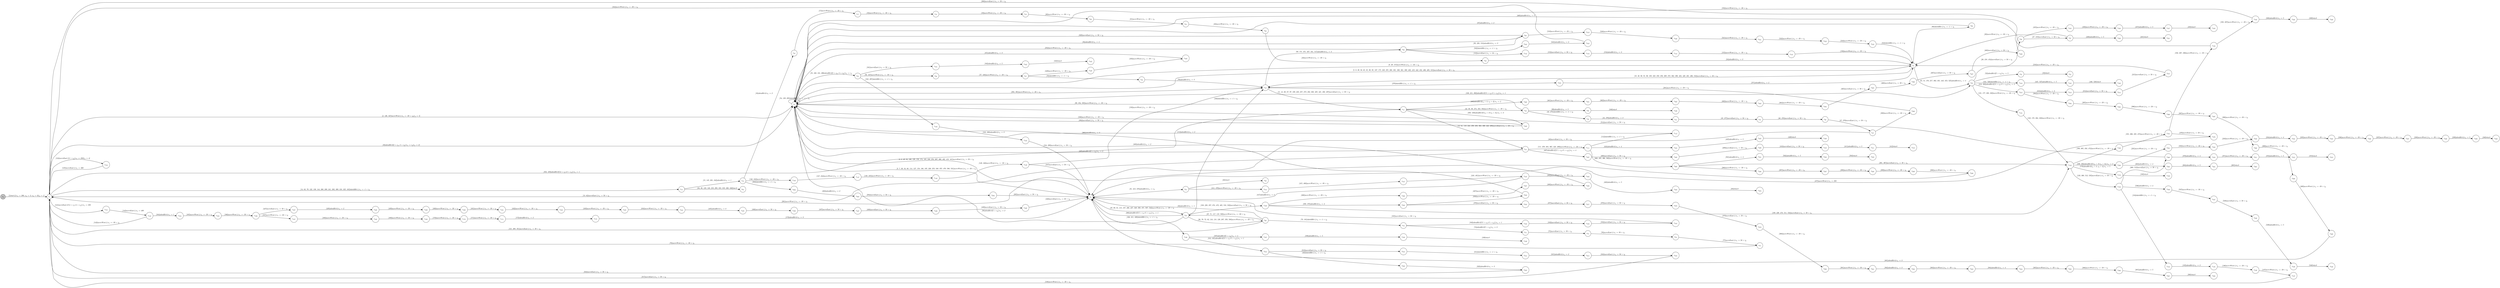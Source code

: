 digraph EFSM{
  graph [rankdir="LR", fontname="Latin Modern Math"];
  node [color="black", fillcolor="white", shape="circle", style="filled", fontname="Latin Modern Math"];
  edge [fontname="Latin Modern Math"];

  s0[fillcolor="gray", label=<s<sub>0</sub>>];
  s1[label=<s<sub>1</sub>>];
  s2[label=<s<sub>2</sub>>];
  s3[label=<s<sub>3</sub>>];
  s5[label=<s<sub>5</sub>>];
  s10[label=<s<sub>10</sub>>];
  s11[label=<s<sub>11</sub>>];
  s12[label=<s<sub>12</sub>>];
  s14[label=<s<sub>14</sub>>];
  s15[label=<s<sub>15</sub>>];
  s16[label=<s<sub>16</sub>>];
  s17[label=<s<sub>17</sub>>];
  s18[label=<s<sub>18</sub>>];
  s19[label=<s<sub>19</sub>>];
  s20[label=<s<sub>20</sub>>];
  s21[label=<s<sub>21</sub>>];
  s22[label=<s<sub>22</sub>>];
  s23[label=<s<sub>23</sub>>];
  s25[label=<s<sub>25</sub>>];
  s26[label=<s<sub>26</sub>>];
  s27[label=<s<sub>27</sub>>];
  s31[label=<s<sub>31</sub>>];
  s32[label=<s<sub>32</sub>>];
  s35[label=<s<sub>35</sub>>];
  s36[label=<s<sub>36</sub>>];
  s42[label=<s<sub>42</sub>>];
  s43[label=<s<sub>43</sub>>];
  s44[label=<s<sub>44</sub>>];
  s45[label=<s<sub>45</sub>>];
  s46[label=<s<sub>46</sub>>];
  s47[label=<s<sub>47</sub>>];
  s52[label=<s<sub>52</sub>>];
  s53[label=<s<sub>53</sub>>];
  s55[label=<s<sub>55</sub>>];
  s56[label=<s<sub>56</sub>>];
  s57[label=<s<sub>57</sub>>];
  s58[label=<s<sub>58</sub>>];
  s64[label=<s<sub>64</sub>>];
  s66[label=<s<sub>66</sub>>];
  s73[label=<s<sub>73</sub>>];
  s74[label=<s<sub>74</sub>>];
  s75[label=<s<sub>75</sub>>];
  s76[label=<s<sub>76</sub>>];
  s77[label=<s<sub>77</sub>>];
  s92[label=<s<sub>92</sub>>];
  s93[label=<s<sub>93</sub>>];
  s99[label=<s<sub>99</sub>>];
  s100[label=<s<sub>100</sub>>];
  s102[label=<s<sub>102</sub>>];
  s103[label=<s<sub>103</sub>>];
  s104[label=<s<sub>104</sub>>];
  s111[label=<s<sub>111</sub>>];
  s112[label=<s<sub>112</sub>>];
  s124[label=<s<sub>124</sub>>];
  s131[label=<s<sub>131</sub>>];
  s132[label=<s<sub>132</sub>>];
  s133[label=<s<sub>133</sub>>];
  s134[label=<s<sub>134</sub>>];
  s135[label=<s<sub>135</sub>>];
  s136[label=<s<sub>136</sub>>];
  s137[label=<s<sub>137</sub>>];
  s141[label=<s<sub>141</sub>>];
  s142[label=<s<sub>142</sub>>];
  s146[label=<s<sub>146</sub>>];
  s147[label=<s<sub>147</sub>>];
  s148[label=<s<sub>148</sub>>];
  s149[label=<s<sub>149</sub>>];
  s152[label=<s<sub>152</sub>>];
  s153[label=<s<sub>153</sub>>];
  s154[label=<s<sub>154</sub>>];
  s155[label=<s<sub>155</sub>>];
  s161[label=<s<sub>161</sub>>];
  s162[label=<s<sub>162</sub>>];
  s163[label=<s<sub>163</sub>>];
  s164[label=<s<sub>164</sub>>];
  s165[label=<s<sub>165</sub>>];
  s166[label=<s<sub>166</sub>>];
  s167[label=<s<sub>167</sub>>];
  s168[label=<s<sub>168</sub>>];
  s169[label=<s<sub>169</sub>>];
  s170[label=<s<sub>170</sub>>];
  s171[label=<s<sub>171</sub>>];
  s172[label=<s<sub>172</sub>>];
  s179[label=<s<sub>179</sub>>];
  s180[label=<s<sub>180</sub>>];
  s182[label=<s<sub>182</sub>>];
  s183[label=<s<sub>183</sub>>];
  s188[label=<s<sub>188</sub>>];
  s190[label=<s<sub>190</sub>>];
  s191[label=<s<sub>191</sub>>];
  s192[label=<s<sub>192</sub>>];
  s193[label=<s<sub>193</sub>>];
  s196[label=<s<sub>196</sub>>];
  s197[label=<s<sub>197</sub>>];
  s198[label=<s<sub>198</sub>>];
  s199[label=<s<sub>199</sub>>];
  s202[label=<s<sub>202</sub>>];
  s203[label=<s<sub>203</sub>>];
  s204[label=<s<sub>204</sub>>];
  s212[label=<s<sub>212</sub>>];
  s213[label=<s<sub>213</sub>>];
  s214[label=<s<sub>214</sub>>];
  s215[label=<s<sub>215</sub>>];
  s220[label=<s<sub>220</sub>>];
  s221[label=<s<sub>221</sub>>];
  s230[label=<s<sub>230</sub>>];
  s231[label=<s<sub>231</sub>>];
  s232[label=<s<sub>232</sub>>];
  s233[label=<s<sub>233</sub>>];
  s234[label=<s<sub>234</sub>>];
  s235[label=<s<sub>235</sub>>];
  s236[label=<s<sub>236</sub>>];
  s237[label=<s<sub>237</sub>>];
  s238[label=<s<sub>238</sub>>];
  s239[label=<s<sub>239</sub>>];
  s240[label=<s<sub>240</sub>>];
  s260[label=<s<sub>260</sub>>];
  s263[label=<s<sub>263</sub>>];
  s264[label=<s<sub>264</sub>>];
  s265[label=<s<sub>265</sub>>];
  s270[label=<s<sub>270</sub>>];
  s280[label=<s<sub>280</sub>>];
  s286[label=<s<sub>286</sub>>];
  s287[label=<s<sub>287</sub>>];
  s288[label=<s<sub>288</sub>>];
  s289[label=<s<sub>289</sub>>];
  s290[label=<s<sub>290</sub>>];
  s312[label=<s<sub>312</sub>>];
  s313[label=<s<sub>313</sub>>];
  s314[label=<s<sub>314</sub>>];
  s315[label=<s<sub>315</sub>>];
  s316[label=<s<sub>316</sub>>];
  s322[label=<s<sub>322</sub>>];
  s323[label=<s<sub>323</sub>>];
  s338[label=<s<sub>338</sub>>];
  s339[label=<s<sub>339</sub>>];
  s342[label=<s<sub>342</sub>>];
  s343[label=<s<sub>343</sub>>];
  s358[label=<s<sub>358</sub>>];
  s359[label=<s<sub>359</sub>>];
  s369[label=<s<sub>369</sub>>];
  s370[label=<s<sub>370</sub>>];
  s371[label=<s<sub>371</sub>>];
  s372[label=<s<sub>372</sub>>];
  s373[label=<s<sub>373</sub>>];
  s376[label=<s<sub>376</sub>>];
  s377[label=<s<sub>377</sub>>];
  s378[label=<s<sub>378</sub>>];
  s379[label=<s<sub>379</sub>>];
  s380[label=<s<sub>380</sub>>];
  s381[label=<s<sub>381</sub>>];
  s382[label=<s<sub>382</sub>>];
  s383[label=<s<sub>383</sub>>];
  s384[label=<s<sub>384</sub>>];
  s385[label=<s<sub>385</sub>>];
  s386[label=<s<sub>386</sub>>];
  s387[label=<s<sub>387</sub>>];
  s388[label=<s<sub>388</sub>>];
  s394[label=<s<sub>394</sub>>];
  s395[label=<s<sub>395</sub>>];
  s396[label=<s<sub>396</sub>>];
  s397[label=<s<sub>397</sub>>];
  s398[label=<s<sub>398</sub>>];
  s399[label=<s<sub>399</sub>>];
  s400[label=<s<sub>400</sub>>];
  s407[label=<s<sub>407</sub>>];
  s408[label=<s<sub>408</sub>>];
  s409[label=<s<sub>409</sub>>];
  s410[label=<s<sub>410</sub>>];
  s411[label=<s<sub>411</sub>>];
  s412[label=<s<sub>412</sub>>];
  s414[label=<s<sub>414</sub>>];
  s415[label=<s<sub>415</sub>>];
  s416[label=<s<sub>416</sub>>];
  s424[label=<s<sub>424</sub>>];
  s425[label=<s<sub>425</sub>>];
  s426[label=<s<sub>426</sub>>];
  s427[label=<s<sub>427</sub>>];
  s428[label=<s<sub>428</sub>>];
  s429[label=<s<sub>429</sub>>];
  s430[label=<s<sub>430</sub>>];
  s431[label=<s<sub>431</sub>>];
  s432[label=<s<sub>432</sub>>];
  s433[label=<s<sub>433</sub>>];
  s434[label=<s<sub>434</sub>>];
  s435[label=<s<sub>435</sub>>];
  s436[label=<s<sub>436</sub>>];
  s437[label=<s<sub>437</sub>>];
  s438[label=<s<sub>438</sub>>];
  s439[label=<s<sub>439</sub>>];
  s444[label=<s<sub>444</sub>>];
  s445[label=<s<sub>445</sub>>];
  s446[label=<s<sub>446</sub>>];
  s449[label=<s<sub>449</sub>>];
  s450[label=<s<sub>450</sub>>];
  s455[label=<s<sub>455</sub>>];
  s456[label=<s<sub>456</sub>>];
  s457[label=<s<sub>457</sub>>];
  s458[label=<s<sub>458</sub>>];
  s460[label=<s<sub>460</sub>>];
  s461[label=<s<sub>461</sub>>];
  s462[label=<s<sub>462</sub>>];
  s463[label=<s<sub>463</sub>>];
  s464[label=<s<sub>464</sub>>];
  s465[label=<s<sub>465</sub>>];
  s466[label=<s<sub>466</sub>>];
  s467[label=<s<sub>467</sub>>];
  s468[label=<s<sub>468</sub>>];
  s476[label=<s<sub>476</sub>>];
  s482[label=<s<sub>482</sub>>];
  s483[label=<s<sub>483</sub>>];
  s484[label=<s<sub>484</sub>>];
  s486[label=<s<sub>486</sub>>];
  s487[label=<s<sub>487</sub>>];
  s488[label=<s<sub>488</sub>>];
  s493[label=<s<sub>493</sub>>];
  s501[label=<s<sub>501</sub>>];
  s502[label=<s<sub>502</sub>>];
  s503[label=<s<sub>503</sub>>];
  s519[label=<s<sub>519</sub>>];
  s520[label=<s<sub>520</sub>>];
  s521[label=<s<sub>521</sub>>];
  s522[label=<s<sub>522</sub>>];
  s523[label=<s<sub>523</sub>>];
  s536[label=<s<sub>536</sub>>];
  s537[label=<s<sub>537</sub>>];
  s538[label=<s<sub>538</sub>>];
  s539[label=<s<sub>539</sub>>];
  s540[label=<s<sub>540</sub>>];

  s0->s1[label=<<i> [1]start:2/o<sub>1</sub> := 200, o<sub>2</sub> := 3, o<sub>3</sub> := 0&#91;r<sub>2</sub> := 1&#93;</i>>];
  s12->s1[label=<<i> [13, 62]moveEast:1/o<sub>1</sub> := 50 + i<sub>0</sub></i>>];
  s14->s15[label=<<i> [15, 145, 201, 242]alienHit:0/o<sub>1</sub> := 1</i>>];
  s15->s16[label=<<i> [16]alienHit:0/o<sub>1</sub> := 2</i>>];
  s16->s17[label=<<i> [17]moveWest:1/o<sub>1</sub> := -50 + i<sub>0</sub></i>>];
  s17->s18[label=<<i> [18]moveWest:1/o<sub>1</sub> := -50 + i<sub>0</sub></i>>];
  s18->s19[label=<<i> [19]moveWest:1/o<sub>1</sub> := -50 + i<sub>0</sub></i>>];
  s19->s20[label=<<i> [20]moveWest:1/o<sub>1</sub> := -50 + i<sub>0</sub></i>>];
  s20->s21[label=<<i> [21]moveWest:1/o<sub>1</sub> := -50 + i<sub>0</sub></i>>];
  s21->s22[label=<<i> [22]moveWest:1/o<sub>1</sub> := -50 + i<sub>0</sub></i>>];
  s22->s23[label=<<i> [23]moveWest:1/o<sub>1</sub> := -50 + i<sub>0</sub></i>>];
  s23->s5[label=<<i> [24]alienHit:0/o<sub>1</sub> := 3</i>>];
  s26->s27[label=<<i> [27, 219]moveEast:1/o<sub>1</sub> := 50 + i<sub>0</sub></i>>];
  s27->s5[label=<<i> [28]moveWest:1/o<sub>1</sub> := -50 + i<sub>0</sub></i>>];
  s5->s2[label=<<i> [6, 29, 157]moveWest:1/o<sub>1</sub> := -50 + i<sub>0</sub></i>>];
  s31->s32[label=<<i> [32]win:0</i>>];
  s1->s2[label=<<i> [33]alienHit:0&#91;2 &gt; r<sub>2</sub>, 2 &gt; r<sub>2</sub>&#93;/o<sub>1</sub> := r<sub>2</sub>&#91;r<sub>2</sub> := 2&#93;</i>>];
  s35->s2[label=<<i> [38]alienHit:0&#91;5 &gt; r<sub>2</sub>&#93;/o<sub>1</sub> := 2</i>>];
  s42->s43[label=<<i> [43, 275]shieldHit:1/o<sub>1</sub> := -1 + i<sub>0</sub></i>>];
  s43->s44[label=<<i> [44, 276]alienHit:0/o<sub>1</sub> := 3</i>>];
  s44->s45[label=<<i> [45, 277]moveEast:1/o<sub>1</sub> := 50 + i<sub>0</sub></i>>];
  s45->s46[label=<<i> [46, 278]moveEast:1/o<sub>1</sub> := 50 + i<sub>0</sub></i>>];
  s46->s47[label=<<i> [47, 279]moveEast:1/o<sub>1</sub> := 50 + i<sub>0</sub></i>>];
  s47->s3[label=<<i> [48]moveEast:1/o<sub>1</sub> := 50 + i<sub>0</sub></i>>];
  s25->s52[label=<<i> [52]alienHit:0&#91;5 &gt; r<sub>2</sub>&#93;/o<sub>1</sub> := 5</i>>];
  s52->s53[label=<<i> [53]win:0</i>>];
  s55->s56[label=<<i> [56, 447]moveWest:1/o<sub>1</sub> := -50 + i<sub>0</sub></i>>];
  s56->s57[label=<<i> [57, 448]moveWest:1/o<sub>1</sub> := -50 + i<sub>0</sub></i>>];
  s57->s58[label=<<i> [58]shieldHit:1/o<sub>1</sub> := -1 + i<sub>0</sub></i>>];
  s58->s10[label=<<i> [59]alienHit:0/o<sub>1</sub> := 3</i>>];
  s10->s11[label=<<i> [11, 41, 60, 87, 97, 109, 223, 257, 273, 282, 363, 405, 421, 492, 497]moveEast:1/o<sub>1</sub> := 50 + i<sub>0</sub></i>>];
  s11->s12[label=<<i> [12, 61, 110, 224, 258, 283, 364, 406, 422, 498]moveEast:1/o<sub>1</sub> := 50 + i<sub>0</sub></i>>];
  s5->s66[label=<<i> [66]shieldHit:1/o<sub>1</sub> := -1 + i<sub>0</sub></i>>];
  s66->s2[label=<<i> [67]alienHit:0/o<sub>1</sub> := 2</i>>];
  s36->s73[label=<<i> [73, 101]shieldHit:1/o<sub>1</sub> := -1 + i<sub>0</sub></i>>];
  s73->s74[label=<<i> [74]alienHit:0&#91;5 &gt; r<sub>2</sub>&#93;/o<sub>1</sub> := 3</i>>];
  s74->s75[label=<<i> [75]moveEast:1/o<sub>1</sub> := 50 + i<sub>0</sub></i>>];
  s75->s76[label=<<i> [76]moveEast:1/o<sub>1</sub> := 50 + i<sub>0</sub></i>>];
  s76->s77[label=<<i> [77]moveEast:1/o<sub>1</sub> := 50 + i<sub>0</sub></i>>];
  s77->s1[label=<<i> [78]moveWest:1/o<sub>1</sub> := -50 + i<sub>0</sub></i>>];
  s36->s3[label=<<i> [83]alienHit:0/o<sub>1</sub> := 1</i>>];
  s93->s2[label=<<i> [94]alienHit:0/o<sub>1</sub> := 4</i>>];
  s42->s99[label=<<i> [99]alienHit:0/o<sub>1</sub> := 5</i>>];
  s99->s100[label=<<i> [100]win:0</i>>];
  s73->s102[label=<<i> [102]alienHit:0&#91;!(5 &gt; r<sub>2</sub>&or;5 &gt; r<sub>2</sub>)&#93;/o<sub>1</sub> := 1</i>>];
  s102->s103[label=<<i> [103]moveEast:1/o<sub>1</sub> := 50 + i<sub>0</sub></i>>];
  s103->s104[label=<<i> [104]moveEast:1/o<sub>1</sub> := 50 + i<sub>0</sub></i>>];
  s104->s3[label=<<i> [105]moveEast:1/o<sub>1</sub> := 50 + i<sub>0</sub></i>>];
  s111->s112[label=<<i> [112]shieldHit:1/o<sub>1</sub> := -1 + i<sub>0</sub></i>>];
  s112->s2[label=<<i> [113]alienHit:0/o<sub>1</sub> := 2</i>>];
  s36->s35[label=<<i> [37, 71, 117, 119, 509]moveWest:1/o<sub>1</sub> := -50 + i<sub>0</sub></i>>];
  s35->s36[label=<<i> [36, 70, 72, 82, 116, 118, 120, 207, 350, 508]moveWest:1/o<sub>1</sub> := -50 + i<sub>0</sub></i>>];
  s1->s124[label=<<i> [124]moveEast:1&#91;4 &gt; r<sub>2</sub>&#93;/o<sub>1</sub> := 250&#91;r<sub>2</sub> := 4&#93;</i>>];
  s124->s1[label=<<i> [125]moveEast:1/o<sub>1</sub> := 300</i>>];
  s1->s2[label=<<i> [2, 126, 347]moveWest:1/o<sub>1</sub> := -50 + i<sub>0</sub>&#91;r<sub>2</sub> := 5&#93;</i>>];
  s2->s25[label=<<i> [130, 211, 392]alienHit:0&#91;!(5 &gt; r<sub>2</sub>&or;5 &gt; r<sub>2</sub>)&#93;/o<sub>1</sub> := 1</i>>];
  s133->s134[label=<<i> [134]shieldHit:1/o<sub>1</sub> := -1 + i<sub>0</sub></i>>];
  s134->s135[label=<<i> [135]alienHit:0/o<sub>1</sub> := 2</i>>];
  s135->s136[label=<<i> [136]moveWest:1/o<sub>1</sub> := -50 + i<sub>0</sub></i>>];
  s136->s137[label=<<i> [137]moveWest:1/o<sub>1</sub> := -50 + i<sub>0</sub></i>>];
  s137->s1[label=<<i> [138]moveWest:1/o<sub>1</sub> := -50 + i<sub>0</sub></i>>];
  s1->s141[label=<<i> [141]moveEast:1&#91;!(4 &gt; r<sub>2</sub>&or;4 &gt; r<sub>2</sub>)&#93;/o<sub>1</sub> := 350</i>>];
  s141->s142[label=<<i> [142]moveEast:1/o<sub>1</sub> := 400</i>>];
  s142->s1[label=<<i> [143]moveWest:1/o<sub>1</sub> := -50 + i<sub>0</sub></i>>];
  s15->s146[label=<<i> [146, 243]moveWest:1/o<sub>1</sub> := -50 + i<sub>0</sub></i>>];
  s146->s147[label=<<i> [147, 244]moveWest:1/o<sub>1</sub> := -50 + i<sub>0</sub></i>>];
  s147->s148[label=<<i> [148, 245]moveWest:1/o<sub>1</sub> := -50 + i<sub>0</sub></i>>];
  s148->s149[label=<<i> [149, 246]moveWest:1/o<sub>1</sub> := -50 + i<sub>0</sub></i>>];
  s149->s10[label=<<i> [150]moveWest:1/o<sub>1</sub> := -50 + i<sub>0</sub></i>>];
  s10->s92[label=<<i> [92, 151, 251, 327, 341, 517]alienHit:0/o<sub>1</sub> := 2</i>>];
  s92->s152[label=<<i> [152]moveEast:1/o<sub>1</sub> := 50 + i<sub>0</sub></i>>];
  s152->s153[label=<<i> [153]moveEast:1/o<sub>1</sub> := 50 + i<sub>0</sub></i>>];
  s153->s154[label=<<i> [154]alienHit:0/o<sub>1</sub> := 3</i>>];
  s154->s155[label=<<i> [155]moveWest:1/o<sub>1</sub> := -50 + i<sub>0</sub></i>>];
  s155->s5[label=<<i> [156]moveWest:1/o<sub>1</sub> := -50 + i<sub>0</sub></i>>];
  s2->s55[label=<<i> [55, 160, 181, 296]alienHit:0&#91;5 &gt; r<sub>2</sub>, 5 &gt; r<sub>2</sub>&#93;/o<sub>1</sub> := r<sub>2</sub></i>>];
  s55->s161[label=<<i> [161]moveEast:1/o<sub>1</sub> := 50 + i<sub>0</sub></i>>];
  s161->s162[label=<<i> [162]alienHit:0/o<sub>1</sub> := 5</i>>];
  s162->s163[label=<<i> [163]win:0</i>>];
  s142->s164[label=<<i> [164]alienHit:0/o<sub>1</sub> := 1</i>>];
  s164->s165[label=<<i> [165]moveWest:1/o<sub>1</sub> := -50 + i<sub>0</sub></i>>];
  s165->s166[label=<<i> [166]moveWest:1/o<sub>1</sub> := -50 + i<sub>0</sub></i>>];
  s166->s167[label=<<i> [167]moveWest:1/o<sub>1</sub> := -50 + i<sub>0</sub></i>>];
  s167->s168[label=<<i> [168]moveWest:1/o<sub>1</sub> := -50 + i<sub>0</sub></i>>];
  s168->s169[label=<<i> [169]moveWest:1/o<sub>1</sub> := -50 + i<sub>0</sub></i>>];
  s169->s170[label=<<i> [170]moveWest:1/o<sub>1</sub> := -50 + i<sub>0</sub></i>>];
  s170->s171[label=<<i> [171]moveWest:1/o<sub>1</sub> := -50 + i<sub>0</sub></i>>];
  s171->s172[label=<<i> [172]alienHit:0/o<sub>1</sub> := 2</i>>];
  s172->s3[label=<<i> [173]alienHit:0/o<sub>1</sub> := 3</i>>];
  s132->s179[label=<<i> [179]alienHit:0&#91;r<sub>2</sub> &gt; 3, r<sub>2</sub> &gt; 3&#93;/o<sub>1</sub> := 5</i>>];
  s179->s180[label=<<i> [180]win:0</i>>];
  s55->s182[label=<<i> [182, 297]shieldHit:1/o<sub>1</sub> := -1 + i<sub>0</sub></i>>];
  s182->s183[label=<<i> [183, 298]alienHit:0/o<sub>1</sub> := 3</i>>];
  s183->s3[label=<<i> [184, 299]moveEast:1/o<sub>1</sub> := 50 + i<sub>0</sub></i>>];
  s192->s193[label=<<i> [193, 337]moveWest:1/o<sub>1</sub> := -50 + i<sub>0</sub></i>>];
  s193->s2[label=<<i> [194]moveWest:1/o<sub>1</sub> := -50 + i<sub>0</sub></i>>];
  s3->s196[label=<<i> [196, 311, 320]shieldHit:1/o<sub>1</sub> := -1 + i<sub>0</sub></i>>];
  s196->s197[label=<<i> [197]alienHit:0&#91;5 &gt; r<sub>2</sub>&#93;/o<sub>1</sub> := 4</i>>];
  s197->s198[label=<<i> [198]alienHit:0/o<sub>1</sub> := 5</i>>];
  s198->s199[label=<<i> [199]win:0</i>>];
  s15->s202[label=<<i> [202]shieldHit:1/o<sub>1</sub> := -1 + i<sub>0</sub></i>>];
  s202->s203[label=<<i> [203]alienHit:0/o<sub>1</sub> := 2</i>>];
  s203->s204[label=<<i> [204]moveEast:1/o<sub>1</sub> := 50 + i<sub>0</sub></i>>];
  s204->s3[label=<<i> [205]moveEast:1/o<sub>1</sub> := 50 + i<sub>0</sub></i>>];
  s25->s212[label=<<i> [212, 393]alienHit:0&#91;!(5 &gt; r<sub>2</sub>&or;5 &gt; r<sub>2</sub>)&#93;/o<sub>1</sub> := 2</i>>];
  s212->s213[label=<<i> [213]alienHit:0/o<sub>1</sub> := 3</i>>];
  s213->s214[label=<<i> [214]moveEast:1/o<sub>1</sub> := 50 + i<sub>0</sub></i>>];
  s214->s215[label=<<i> [215]moveEast:1/o<sub>1</sub> := 50 + i<sub>0</sub></i>>];
  s215->s5[label=<<i> [216]moveWest:1/o<sub>1</sub> := -50 + i<sub>0</sub></i>>];
  s5->s25[label=<<i> [25, 51, 176, 217, 302, 331, 443, 453, 525]alienHit:0/o<sub>1</sub> := 4</i>>];
  s27->s220[label=<<i> [220]alienHit:0/o<sub>1</sub> := 5</i>>];
  s220->s221[label=<<i> [221]win:0</i>>];
  s12->s2[label=<<i> [225]alienHit:0&#91;5 &gt; r<sub>2</sub>&#93;/o<sub>1</sub> := 2</i>>];
  s132->s230[label=<<i> [230, 262]alienHit:0&#91;!(r<sub>2</sub> &gt; 3&or;r<sub>2</sub> &gt; 3)&#93;/o<sub>1</sub> := 3</i>>];
  s230->s231[label=<<i> [231]moveWest:1/o<sub>1</sub> := -50 + i<sub>0</sub></i>>];
  s231->s232[label=<<i> [232]moveWest:1/o<sub>1</sub> := -50 + i<sub>0</sub></i>>];
  s232->s233[label=<<i> [233]moveWest:1/o<sub>1</sub> := -50 + i<sub>0</sub></i>>];
  s233->s234[label=<<i> [234]alienHit:0/o<sub>1</sub> := 4</i>>];
  s234->s235[label=<<i> [235]moveWest:1/o<sub>1</sub> := -50 + i<sub>0</sub></i>>];
  s235->s236[label=<<i> [236]moveWest:1/o<sub>1</sub> := -50 + i<sub>0</sub></i>>];
  s236->s237[label=<<i> [237]moveWest:1/o<sub>1</sub> := -50 + i<sub>0</sub></i>>];
  s237->s238[label=<<i> [238]moveWest:1/o<sub>1</sub> := -50 + i<sub>0</sub></i>>];
  s238->s239[label=<<i> [239]alienHit:0/o<sub>1</sub> := 5</i>>];
  s239->s240[label=<<i> [240]win:0</i>>];
  s149->s3[label=<<i> [247]moveEast:1/o<sub>1</sub> := 50 + i<sub>0</sub></i>>];
  s92->s2[label=<<i> [252]moveWest:1/o<sub>1</sub> := -50 + i<sub>0</sub></i>>];
  s260->s132[label=<<i> [261, 367]moveEast:1/o<sub>1</sub> := 50 + i<sub>0</sub></i>>];
  s230->s263[label=<<i> [263]alienHit:0/o<sub>1</sub> := 4</i>>];
  s263->s264[label=<<i> [264]alienHit:0/o<sub>1</sub> := 5</i>>];
  s264->s265[label=<<i> [265]win:0</i>>];
  s35->s3[label=<<i> [266]alienHit:0&#91;!(5 &gt; r<sub>2</sub>&or;5 &gt; r<sub>2</sub>)&#93;/o<sub>1</sub> := 1</i>>];
  s10->s270[label=<<i> [270]shieldHit:1/o<sub>1</sub> := -1 + i<sub>0</sub></i>>];
  s270->s5[label=<<i> [271]alienHit:0/o<sub>1</sub> := 2</i>>];
  s47->s280[label=<<i> [280]moveWest:1/o<sub>1</sub> := -50 + i<sub>0</sub></i>>];
  s280->s10[label=<<i> [281]moveWest:1/o<sub>1</sub> := -50 + i<sub>0</sub></i>>];
  s260->s286[label=<<i> [286]moveWest:1/o<sub>1</sub> := -50 + i<sub>0</sub></i>>];
  s286->s287[label=<<i> [287]moveWest:1/o<sub>1</sub> := -50 + i<sub>0</sub></i>>];
  s287->s288[label=<<i> [288]moveWest:1/o<sub>1</sub> := -50 + i<sub>0</sub></i>>];
  s288->s289[label=<<i> [289]moveWest:1/o<sub>1</sub> := -50 + i<sub>0</sub></i>>];
  s289->s290[label=<<i> [290]moveWest:1/o<sub>1</sub> := -50 + i<sub>0</sub></i>>];
  s290->s1[label=<<i> [291]moveWest:1/o<sub>1</sub> := -50 + i<sub>0</sub></i>>];
  s10->s2[label=<<i> [294, 391]moveWest:1/o<sub>1</sub> := -50 + i<sub>0</sub></i>>];
  s2->s2[label=<<i> [54, 129, 295]shieldHit:1/o<sub>1</sub> := -1 + i<sub>0</sub></i>>];
  s25->s131[label=<<i> [131, 177, 303, 332]moveWest:1/o<sub>1</sub> := -50 + i<sub>0</sub></i>>];
  s131->s132[label=<<i> [132, 178, 304, 333]moveWest:1/o<sub>1</sub> := -50 + i<sub>0</sub></i>>];
  s191->s192[label=<<i> [192, 307, 336]moveWest:1/o<sub>1</sub> := -50 + i<sub>0</sub></i>>];
  s192->s1[label=<<i> [308]moveEast:1/o<sub>1</sub> := 50 + i<sub>0</sub></i>>];
  s196->s312[label=<<i> [312, 321]alienHit:0&#91;!(5 &gt; r<sub>2</sub>&or;5 &gt; r<sub>2</sub>)&#93;/o<sub>1</sub> := 1</i>>];
  s312->s313[label=<<i> [313]moveEast:1/o<sub>1</sub> := 50 + i<sub>0</sub></i>>];
  s313->s314[label=<<i> [314]shieldHit:1/o<sub>1</sub> := -1 + i<sub>0</sub></i>>];
  s314->s315[label=<<i> [315]alienHit:0/o<sub>1</sub> := 2</i>>];
  s315->s316[label=<<i> [316]moveEast:1/o<sub>1</sub> := 50 + i<sub>0</sub></i>>];
  s316->s1[label=<<i> [317]moveEast:1/o<sub>1</sub> := 50 + i<sub>0</sub></i>>];
  s312->s322[label=<<i> [322]shieldHit:1/o<sub>1</sub> := -1 + i<sub>0</sub></i>>];
  s322->s323[label=<<i> [323]alienHit:0/o<sub>1</sub> := 2</i>>];
  s323->s1[label=<<i> [324]moveEast:1/o<sub>1</sub> := 50 + i<sub>0</sub></i>>];
  s1->s14[label=<<i> [14, 63, 79, 122, 139, 144, 200, 209, 241, 292, 309, 318, 325, 345]shieldHit:1/o<sub>1</sub> := -1 + i<sub>0</sub></i>>];
  s14->s64[label=<<i> [64, 80, 123, 140, 210, 293, 310, 319, 326, 346]lose:0</i>>];
  s92->s93[label=<<i> [93, 328, 518]alienHit:0/o<sub>1</sub> := 3</i>>];
  s93->s2[label=<<i> [329]moveEast:1/o<sub>1</sub> := 50 + i<sub>0</sub></i>>];
  s132->s190[label=<<i> [190, 305, 334, 474]moveWest:1/o<sub>1</sub> := -50 + i<sub>0</sub></i>>];
  s190->s191[label=<<i> [191, 306, 335, 475]moveWest:1/o<sub>1</sub> := -50 + i<sub>0</sub></i>>];
  s193->s338[label=<<i> [338]alienHit:0/o<sub>1</sub> := 5</i>>];
  s338->s339[label=<<i> [339]win:0</i>>];
  s35->s10[label=<<i> [340]shieldHit:1/o<sub>1</sub> := -1 + i<sub>0</sub></i>>];
  s92->s342[label=<<i> [342]shieldHit:1/o<sub>1</sub> := -1 + i<sub>0</sub></i>>];
  s342->s343[label=<<i> [343]alienHit:0/o<sub>1</sub> := 3</i>>];
  s343->s1[label=<<i> [344]moveWest:1/o<sub>1</sub> := -50 + i<sub>0</sub></i>>];
  s36->s1[label=<<i> [121, 208, 351]moveEast:1/o<sub>1</sub> := 50 + i<sub>0</sub></i>>];
  s1->s11[label=<<i> [352, 459]alienHit:0&#91;!(2 &gt; r<sub>2</sub>&or;2 &gt; r<sub>2</sub>)&#93;/o<sub>1</sub> := 1</i>>];
  s11->s42[label=<<i> [42, 88, 98, 274, 353, 504]moveWest:1/o<sub>1</sub> := -50 + i<sub>0</sub></i>>];
  s188->s358[label=<<i> [358, 375]alienHit:0/o<sub>1</sub> := 2</i>>];
  s358->s359[label=<<i> [359]moveWest:1/o<sub>1</sub> := -50 + i<sub>0</sub></i>>];
  s359->s2[label=<<i> [360]alienHit:0/o<sub>1</sub> := 3</i>>];
  s132->s133[label=<<i> [133, 368, 512, 535]moveEast:1/o<sub>1</sub> := 50 + i<sub>0</sub></i>>];
  s133->s369[label=<<i> [369, 513]moveEast:1/o<sub>1</sub> := 50 + i<sub>0</sub></i>>];
  s369->s370[label=<<i> [370]alienHit:0/o<sub>1</sub> := 4</i>>];
  s370->s371[label=<<i> [371]moveWest:1/o<sub>1</sub> := -50 + i<sub>0</sub></i>>];
  s371->s372[label=<<i> [372]alienHit:0/o<sub>1</sub> := 5</i>>];
  s372->s373[label=<<i> [373]win:0</i>>];
  s358->s376[label=<<i> [376]moveEast:1/o<sub>1</sub> := 50 + i<sub>0</sub></i>>];
  s376->s377[label=<<i> [377]moveEast:1/o<sub>1</sub> := 50 + i<sub>0</sub></i>>];
  s377->s378[label=<<i> [378]moveEast:1/o<sub>1</sub> := 50 + i<sub>0</sub></i>>];
  s378->s379[label=<<i> [379]moveEast:1/o<sub>1</sub> := 50 + i<sub>0</sub></i>>];
  s379->s380[label=<<i> [380]moveWest:1/o<sub>1</sub> := -50 + i<sub>0</sub></i>>];
  s380->s381[label=<<i> [381]moveWest:1/o<sub>1</sub> := -50 + i<sub>0</sub></i>>];
  s381->s382[label=<<i> [382]alienHit:0/o<sub>1</sub> := 3</i>>];
  s382->s383[label=<<i> [383]moveWest:1/o<sub>1</sub> := -50 + i<sub>0</sub></i>>];
  s383->s384[label=<<i> [384]alienHit:0/o<sub>1</sub> := 4</i>>];
  s384->s385[label=<<i> [385]moveWest:1/o<sub>1</sub> := -50 + i<sub>0</sub></i>>];
  s385->s386[label=<<i> [386]moveWest:1/o<sub>1</sub> := -50 + i<sub>0</sub></i>>];
  s386->s387[label=<<i> [387]alienHit:0/o<sub>1</sub> := 5</i>>];
  s387->s388[label=<<i> [388]win:0</i>>];
  s212->s394[label=<<i> [394]moveWest:1/o<sub>1</sub> := -50 + i<sub>0</sub></i>>];
  s394->s395[label=<<i> [395]moveWest:1/o<sub>1</sub> := -50 + i<sub>0</sub></i>>];
  s395->s396[label=<<i> [396]moveWest:1/o<sub>1</sub> := -50 + i<sub>0</sub></i>>];
  s396->s397[label=<<i> [397]moveWest:1/o<sub>1</sub> := -50 + i<sub>0</sub></i>>];
  s397->s398[label=<<i> [398]moveWest:1/o<sub>1</sub> := -50 + i<sub>0</sub></i>>];
  s398->s399[label=<<i> [399]moveWest:1/o<sub>1</sub> := -50 + i<sub>0</sub></i>>];
  s399->s400[label=<<i> [400]moveWest:1/o<sub>1</sub> := -50 + i<sub>0</sub></i>>];
  s400->s3[label=<<i> [401]alienHit:0/o<sub>1</sub> := 3</i>>];
  s12->s407[label=<<i> [407]alienHit:0&#91;!(5 &gt; r<sub>2</sub>&or;5 &gt; r<sub>2</sub>)&#93;/o<sub>1</sub> := 4</i>>];
  s407->s408[label=<<i> [408]moveEast:1/o<sub>1</sub> := 50 + i<sub>0</sub></i>>];
  s408->s409[label=<<i> [409]moveEast:1/o<sub>1</sub> := 50 + i<sub>0</sub></i>>];
  s409->s410[label=<<i> [410]moveEast:1/o<sub>1</sub> := 50 + i<sub>0</sub></i>>];
  s410->s411[label=<<i> [411]alienHit:0/o<sub>1</sub> := 5</i>>];
  s411->s412[label=<<i> [412]win:0</i>>];
  s3->s31[label=<<i> [31, 413, 478]alienHit:0/o<sub>1</sub> := r<sub>2</sub></i>>];
  s31->s414[label=<<i> [414, 479]moveWest:1/o<sub>1</sub> := -50 + i<sub>0</sub></i>>];
  s414->s415[label=<<i> [415, 480]moveWest:1/o<sub>1</sub> := -50 + i<sub>0</sub></i>>];
  s415->s416[label=<<i> [416, 481]moveWest:1/o<sub>1</sub> := -50 + i<sub>0</sub></i>>];
  s416->s3[label=<<i> [417]alienHit:0/o<sub>1</sub> := 3</i>>];
  s3->s2[label=<<i> [4, 8, 49, 84, 106, 128, 159, 174, 185, 248, 254, 267, 300, 402, 418, 441]moveEast:1/o<sub>1</sub> := 50 + i<sub>0</sub></i>>];
  s111->s424[label=<<i> [424]alienHit:0/o<sub>1</sub> := 4</i>>];
  s424->s425[label=<<i> [425]alienHit:0/o<sub>1</sub> := 5</i>>];
  s425->s426[label=<<i> [426]win:0</i>>];
  s166->s427[label=<<i> [427]moveEast:1/o<sub>1</sub> := 50 + i<sub>0</sub></i>>];
  s427->s428[label=<<i> [428]alienHit:0/o<sub>1</sub> := 2</i>>];
  s428->s429[label=<<i> [429]moveWest:1/o<sub>1</sub> := -50 + i<sub>0</sub></i>>];
  s429->s430[label=<<i> [430]moveWest:1/o<sub>1</sub> := -50 + i<sub>0</sub></i>>];
  s430->s431[label=<<i> [431]moveWest:1/o<sub>1</sub> := -50 + i<sub>0</sub></i>>];
  s431->s432[label=<<i> [432]moveWest:1/o<sub>1</sub> := -50 + i<sub>0</sub></i>>];
  s432->s433[label=<<i> [433]moveWest:1/o<sub>1</sub> := -50 + i<sub>0</sub></i>>];
  s433->s434[label=<<i> [434]moveWest:1/o<sub>1</sub> := -50 + i<sub>0</sub></i>>];
  s434->s435[label=<<i> [435]alienHit:0/o<sub>1</sub> := 3</i>>];
  s435->s436[label=<<i> [436]moveEast:1/o<sub>1</sub> := 50 + i<sub>0</sub></i>>];
  s436->s437[label=<<i> [437]moveEast:1/o<sub>1</sub> := 50 + i<sub>0</sub></i>>];
  s437->s438[label=<<i> [438]moveEast:1/o<sub>1</sub> := 50 + i<sub>0</sub></i>>];
  s438->s439[label=<<i> [439]moveEast:1/o<sub>1</sub> := 50 + i<sub>0</sub></i>>];
  s439->s3[label=<<i> [440]moveEast:1/o<sub>1</sub> := 50 + i<sub>0</sub></i>>];
  s25->s444[label=<<i> [444, 526]shieldHit:1/o<sub>1</sub> := -1 + i<sub>0</sub></i>>];
  s444->s445[label=<<i> [445, 527]alienHit:0/o<sub>1</sub> := 5</i>>];
  s445->s446[label=<<i> [446, 528]win:0</i>>];
  s57->s449[label=<<i> [449]moveWest:1/o<sub>1</sub> := -50 + i<sub>0</sub></i>>];
  s449->s450[label=<<i> [450]moveWest:1/o<sub>1</sub> := -50 + i<sub>0</sub></i>>];
  s450->s2[label=<<i> [451]alienHit:0/o<sub>1</sub> := 3</i>>];
  s25->s26[label=<<i> [26, 218, 454]moveEast:1/o<sub>1</sub> := 50 + i<sub>0</sub></i>>];
  s26->s455[label=<<i> [455]moveWest:1/o<sub>1</sub> := -50 + i<sub>0</sub></i>>];
  s455->s456[label=<<i> [456]moveWest:1/o<sub>1</sub> := -50 + i<sub>0</sub></i>>];
  s456->s457[label=<<i> [457]alienHit:0/o<sub>1</sub> := 5</i>>];
  s457->s458[label=<<i> [458]win:0</i>>];
  s11->s460[label=<<i> [460]alienHit:0&#91;r<sub>2</sub> &gt; 3, r<sub>2</sub> &gt; 3&#93;/o<sub>1</sub> := 2</i>>];
  s460->s461[label=<<i> [461]moveWest:1/o<sub>1</sub> := -50 + i<sub>0</sub></i>>];
  s461->s462[label=<<i> [462]moveWest:1/o<sub>1</sub> := -50 + i<sub>0</sub></i>>];
  s462->s463[label=<<i> [463]moveWest:1/o<sub>1</sub> := -50 + i<sub>0</sub></i>>];
  s463->s464[label=<<i> [464]moveWest:1/o<sub>1</sub> := -50 + i<sub>0</sub></i>>];
  s464->s465[label=<<i> [465]moveEast:1/o<sub>1</sub> := 50 + i<sub>0</sub></i>>];
  s465->s466[label=<<i> [466]moveEast:1/o<sub>1</sub> := 50 + i<sub>0</sub></i>>];
  s466->s467[label=<<i> [467]moveEast:1/o<sub>1</sub> := 50 + i<sub>0</sub></i>>];
  s467->s468[label=<<i> [468]moveEast:1/o<sub>1</sub> := 50 + i<sub>0</sub></i>>];
  s468->s2[label=<<i> [469]alienHit:0/o<sub>1</sub> := 3</i>>];
  s2->s3[label=<<i> [3, 7, 30, 34, 68, 114, 127, 158, 186, 195, 226, 253, 348, 355, 470, 506, 531]moveWest:1/o<sub>1</sub> := -50 + i<sub>0</sub></i>>];
  s35->s188[label=<<i> [188, 228, 357, 374, 472, 485, 510, 533]moveEast:1/o<sub>1</sub> := 50 + i<sub>0</sub></i>>];
  s188->s132[label=<<i> [189, 229, 473, 511, 534]moveEast:1/o<sub>1</sub> := 50 + i<sub>0</sub></i>>];
  s191->s476[label=<<i> [476]moveEast:1/o<sub>1</sub> := 50 + i<sub>0</sub></i>>];
  s476->s3[label=<<i> [477]moveWest:1/o<sub>1</sub> := 250</i>>];
  s416->s482[label=<<i> [482]moveWest:1/o<sub>1</sub> := -50 + i<sub>0</sub></i>>];
  s482->s483[label=<<i> [483]alienHit:0/o<sub>1</sub> := 5</i>>];
  s483->s484[label=<<i> [484]win:0</i>>];
  s188->s486[label=<<i> [486]moveWest:1/o<sub>1</sub> := -50 + i<sub>0</sub></i>>];
  s486->s487[label=<<i> [487]moveWest:1/o<sub>1</sub> := -50 + i<sub>0</sub></i>>];
  s487->s488[label=<<i> [488]moveWest:1/o<sub>1</sub> := -50 + i<sub>0</sub></i>>];
  s488->s2[label=<<i> [489]alienHit:0/o<sub>1</sub> := 2</i>>];
  s11->s493[label=<<i> [493, 529]alienHit:0&#91;!(r<sub>2</sub> &gt; 3&or;r<sub>2</sub> &gt; 3)&#93;/o<sub>1</sub> := 3</i>>];
  s493->s2[label=<<i> [494]moveEast:1/o<sub>1</sub> := 50 + i<sub>0</sub></i>>];
  s2->s5[label=<<i> [5, 9, 39, 50, 65, 85, 90, 95, 107, 175, 249, 255, 268, 301, 330, 361, 389, 403, 419, 442, 452, 490, 495, 515]moveEast:1/o<sub>1</sub> := 50 + i<sub>0</sub></i>>];
  s12->s111[label=<<i> [111, 259, 284, 365, 423, 499]moveWest:1/o<sub>1</sub> := -50 + i<sub>0</sub></i>>];
  s111->s260[label=<<i> [260, 285, 366, 500]moveWest:1/o<sub>1</sub> := -50 + i<sub>0</sub></i>>];
  s260->s501[label=<<i> [501]alienHit:0/o<sub>1</sub> := 4</i>>];
  s501->s502[label=<<i> [502]alienHit:0/o<sub>1</sub> := 5</i>>];
  s502->s503[label=<<i> [503]win:0</i>>];
  s42->s2[label=<<i> [89, 354, 505]moveWest:1/o<sub>1</sub> := -50 + i<sub>0</sub></i>>];
  s369->s2[label=<<i> [514]moveEast:1/o<sub>1</sub> := 50 + i<sub>0</sub></i>>];
  s5->s10[label=<<i> [10, 40, 86, 91, 96, 108, 222, 250, 256, 269, 272, 362, 390, 404, 420, 491, 496, 516]moveEast:1/o<sub>1</sub> := 50 + i<sub>0</sub></i>>];
  s93->s519[label=<<i> [519]moveWest:1/o<sub>1</sub> := -50 + i<sub>0</sub></i>>];
  s519->s520[label=<<i> [520]moveWest:1/o<sub>1</sub> := -50 + i<sub>0</sub></i>>];
  s520->s521[label=<<i> [521]moveWest:1/o<sub>1</sub> := -50 + i<sub>0</sub></i>>];
  s521->s522[label=<<i> [522]moveWest:1/o<sub>1</sub> := -50 + i<sub>0</sub></i>>];
  s522->s523[label=<<i> [523]moveWest:1/o<sub>1</sub> := -50 + i<sub>0</sub></i>>];
  s523->s5[label=<<i> [524]shieldHit:1/o<sub>1</sub> := -1 + i<sub>0</sub></i>>];
  s493->s2[label=<<i> [530]moveWest:1/o<sub>1</sub> := -50 + i<sub>0</sub></i>>];
  s3->s35[label=<<i> [35, 69, 81, 115, 187, 206, 227, 349, 356, 471, 507, 532]moveWest:1/o<sub>1</sub> := -50 + i<sub>0</sub></i>>];
  s133->s536[label=<<i> [536]alienHit:0/o<sub>1</sub> := 4</i>>];
  s536->s537[label=<<i> [537]moveWest:1/o<sub>1</sub> := -50 + i<sub>0</sub></i>>];
  s537->s538[label=<<i> [538]moveEast:1/o<sub>1</sub> := 50 + i<sub>0</sub></i>>];
  s538->s539[label=<<i> [539]alienHit:0/o<sub>1</sub> := 5</i>>];
  s539->s540[label=<<i> [540]win:0</i>>];
}